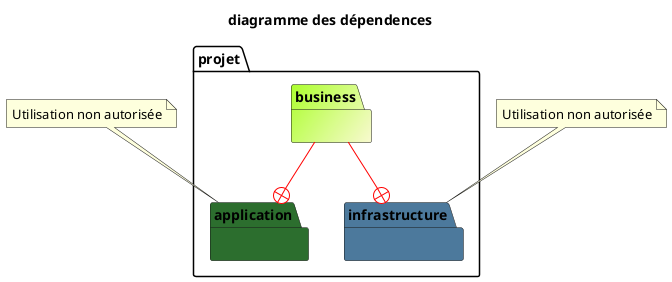 @startuml
title diagramme des dépendences
package projet{
package projet.business #GreenYellow/LightGoldenRodYellow {

}
package projet.application #2C6E2E {

}
package projet.infrastructure #4C799C {

}
}
projet.business -[#red]-+ projet.application
projet.business -[#red]-+ projet.infrastructure
note top of projet.application
Utilisation non autorisée
end note
note top of projet.infrastructure
Utilisation non autorisée
end note
@enduml
